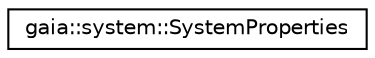 digraph G
{
  edge [fontname="Helvetica",fontsize="10",labelfontname="Helvetica",labelfontsize="10"];
  node [fontname="Helvetica",fontsize="10",shape=record];
  rankdir=LR;
  Node1 [label="gaia::system::SystemProperties",height=0.2,width=0.4,color="black", fillcolor="white", style="filled",URL="$d0/d41/classgaia_1_1system_1_1_system_properties.html"];
}
